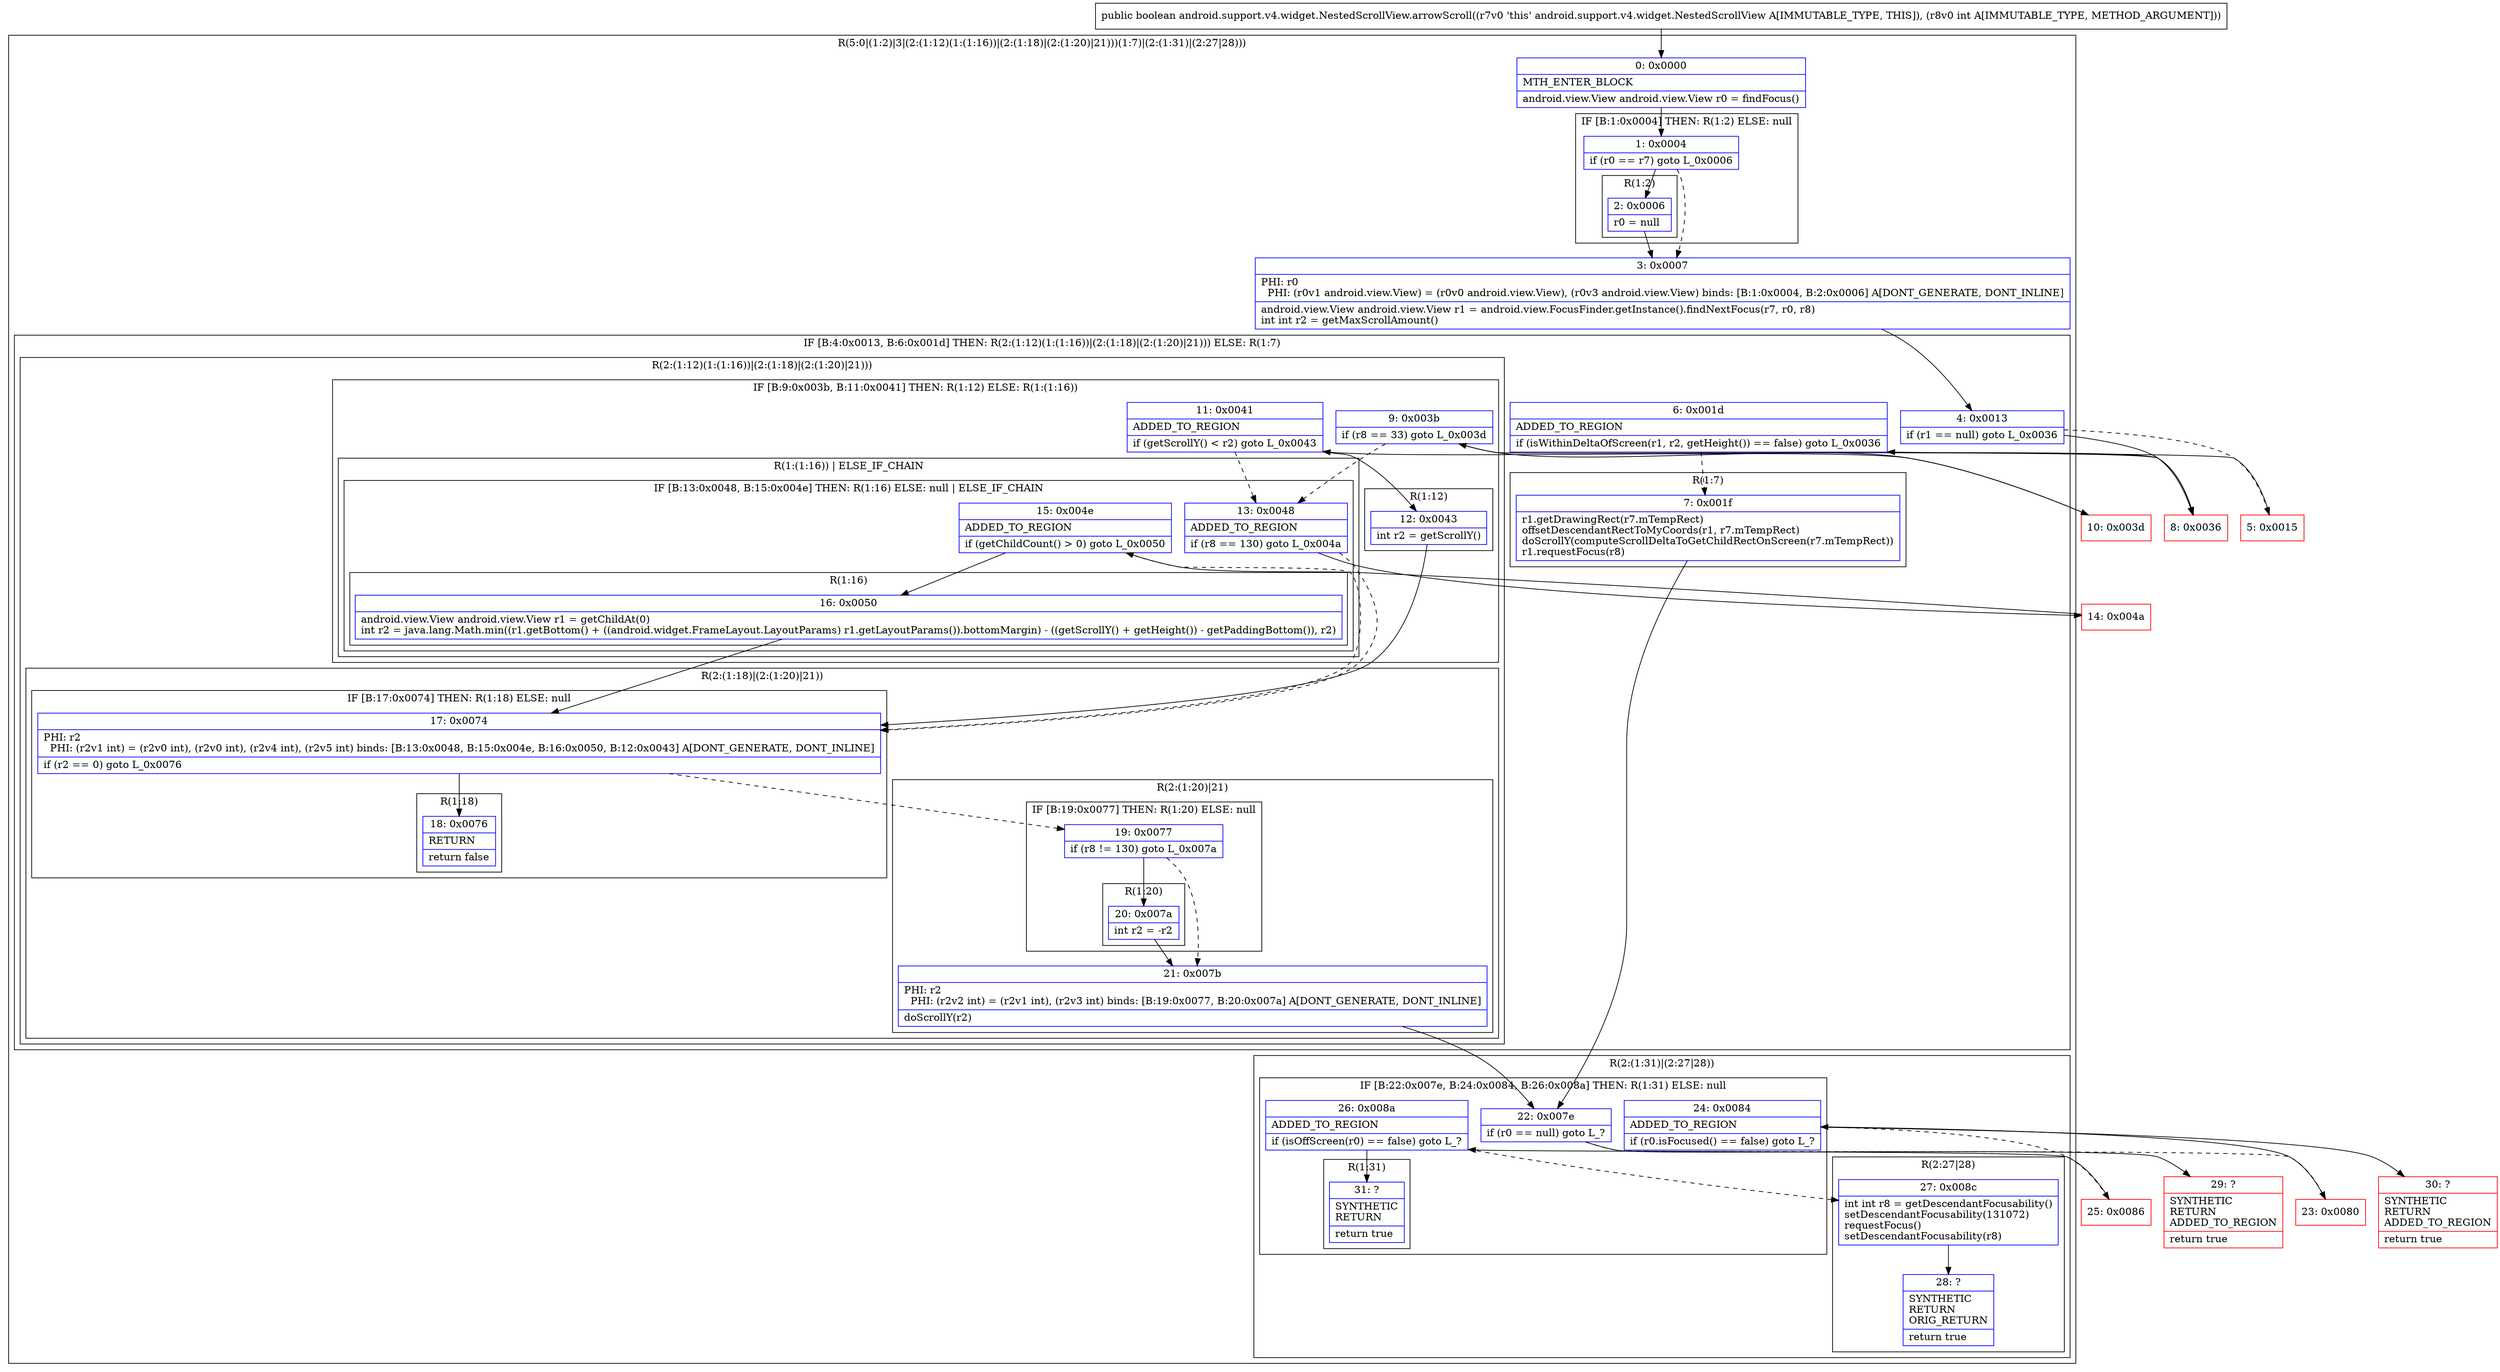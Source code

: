 digraph "CFG forandroid.support.v4.widget.NestedScrollView.arrowScroll(I)Z" {
subgraph cluster_Region_263520439 {
label = "R(5:0|(1:2)|3|(2:(1:12)(1:(1:16))|(2:(1:18)|(2:(1:20)|21)))(1:7)|(2:(1:31)|(2:27|28)))";
node [shape=record,color=blue];
Node_0 [shape=record,label="{0\:\ 0x0000|MTH_ENTER_BLOCK\l|android.view.View android.view.View r0 = findFocus()\l}"];
subgraph cluster_IfRegion_135190976 {
label = "IF [B:1:0x0004] THEN: R(1:2) ELSE: null";
node [shape=record,color=blue];
Node_1 [shape=record,label="{1\:\ 0x0004|if (r0 == r7) goto L_0x0006\l}"];
subgraph cluster_Region_763063383 {
label = "R(1:2)";
node [shape=record,color=blue];
Node_2 [shape=record,label="{2\:\ 0x0006|r0 = null\l}"];
}
}
Node_3 [shape=record,label="{3\:\ 0x0007|PHI: r0 \l  PHI: (r0v1 android.view.View) = (r0v0 android.view.View), (r0v3 android.view.View) binds: [B:1:0x0004, B:2:0x0006] A[DONT_GENERATE, DONT_INLINE]\l|android.view.View android.view.View r1 = android.view.FocusFinder.getInstance().findNextFocus(r7, r0, r8)\lint int r2 = getMaxScrollAmount()\l}"];
subgraph cluster_IfRegion_781561827 {
label = "IF [B:4:0x0013, B:6:0x001d] THEN: R(2:(1:12)(1:(1:16))|(2:(1:18)|(2:(1:20)|21))) ELSE: R(1:7)";
node [shape=record,color=blue];
Node_4 [shape=record,label="{4\:\ 0x0013|if (r1 == null) goto L_0x0036\l}"];
Node_6 [shape=record,label="{6\:\ 0x001d|ADDED_TO_REGION\l|if (isWithinDeltaOfScreen(r1, r2, getHeight()) == false) goto L_0x0036\l}"];
subgraph cluster_Region_73575816 {
label = "R(2:(1:12)(1:(1:16))|(2:(1:18)|(2:(1:20)|21)))";
node [shape=record,color=blue];
subgraph cluster_IfRegion_852065930 {
label = "IF [B:9:0x003b, B:11:0x0041] THEN: R(1:12) ELSE: R(1:(1:16))";
node [shape=record,color=blue];
Node_9 [shape=record,label="{9\:\ 0x003b|if (r8 == 33) goto L_0x003d\l}"];
Node_11 [shape=record,label="{11\:\ 0x0041|ADDED_TO_REGION\l|if (getScrollY() \< r2) goto L_0x0043\l}"];
subgraph cluster_Region_965073391 {
label = "R(1:12)";
node [shape=record,color=blue];
Node_12 [shape=record,label="{12\:\ 0x0043|int r2 = getScrollY()\l}"];
}
subgraph cluster_Region_746874432 {
label = "R(1:(1:16)) | ELSE_IF_CHAIN\l";
node [shape=record,color=blue];
subgraph cluster_IfRegion_707643746 {
label = "IF [B:13:0x0048, B:15:0x004e] THEN: R(1:16) ELSE: null | ELSE_IF_CHAIN\l";
node [shape=record,color=blue];
Node_13 [shape=record,label="{13\:\ 0x0048|ADDED_TO_REGION\l|if (r8 == 130) goto L_0x004a\l}"];
Node_15 [shape=record,label="{15\:\ 0x004e|ADDED_TO_REGION\l|if (getChildCount() \> 0) goto L_0x0050\l}"];
subgraph cluster_Region_980190198 {
label = "R(1:16)";
node [shape=record,color=blue];
Node_16 [shape=record,label="{16\:\ 0x0050|android.view.View android.view.View r1 = getChildAt(0)\lint r2 = java.lang.Math.min((r1.getBottom() + ((android.widget.FrameLayout.LayoutParams) r1.getLayoutParams()).bottomMargin) \- ((getScrollY() + getHeight()) \- getPaddingBottom()), r2)\l}"];
}
}
}
}
subgraph cluster_Region_970947024 {
label = "R(2:(1:18)|(2:(1:20)|21))";
node [shape=record,color=blue];
subgraph cluster_IfRegion_933610674 {
label = "IF [B:17:0x0074] THEN: R(1:18) ELSE: null";
node [shape=record,color=blue];
Node_17 [shape=record,label="{17\:\ 0x0074|PHI: r2 \l  PHI: (r2v1 int) = (r2v0 int), (r2v0 int), (r2v4 int), (r2v5 int) binds: [B:13:0x0048, B:15:0x004e, B:16:0x0050, B:12:0x0043] A[DONT_GENERATE, DONT_INLINE]\l|if (r2 == 0) goto L_0x0076\l}"];
subgraph cluster_Region_683711886 {
label = "R(1:18)";
node [shape=record,color=blue];
Node_18 [shape=record,label="{18\:\ 0x0076|RETURN\l|return false\l}"];
}
}
subgraph cluster_Region_1770553987 {
label = "R(2:(1:20)|21)";
node [shape=record,color=blue];
subgraph cluster_IfRegion_662259888 {
label = "IF [B:19:0x0077] THEN: R(1:20) ELSE: null";
node [shape=record,color=blue];
Node_19 [shape=record,label="{19\:\ 0x0077|if (r8 != 130) goto L_0x007a\l}"];
subgraph cluster_Region_650409396 {
label = "R(1:20)";
node [shape=record,color=blue];
Node_20 [shape=record,label="{20\:\ 0x007a|int r2 = \-r2\l}"];
}
}
Node_21 [shape=record,label="{21\:\ 0x007b|PHI: r2 \l  PHI: (r2v2 int) = (r2v1 int), (r2v3 int) binds: [B:19:0x0077, B:20:0x007a] A[DONT_GENERATE, DONT_INLINE]\l|doScrollY(r2)\l}"];
}
}
}
subgraph cluster_Region_1492809650 {
label = "R(1:7)";
node [shape=record,color=blue];
Node_7 [shape=record,label="{7\:\ 0x001f|r1.getDrawingRect(r7.mTempRect)\loffsetDescendantRectToMyCoords(r1, r7.mTempRect)\ldoScrollY(computeScrollDeltaToGetChildRectOnScreen(r7.mTempRect))\lr1.requestFocus(r8)\l}"];
}
}
subgraph cluster_Region_1666970596 {
label = "R(2:(1:31)|(2:27|28))";
node [shape=record,color=blue];
subgraph cluster_IfRegion_159557340 {
label = "IF [B:22:0x007e, B:24:0x0084, B:26:0x008a] THEN: R(1:31) ELSE: null";
node [shape=record,color=blue];
Node_22 [shape=record,label="{22\:\ 0x007e|if (r0 == null) goto L_?\l}"];
Node_24 [shape=record,label="{24\:\ 0x0084|ADDED_TO_REGION\l|if (r0.isFocused() == false) goto L_?\l}"];
Node_26 [shape=record,label="{26\:\ 0x008a|ADDED_TO_REGION\l|if (isOffScreen(r0) == false) goto L_?\l}"];
subgraph cluster_Region_562567078 {
label = "R(1:31)";
node [shape=record,color=blue];
Node_31 [shape=record,label="{31\:\ ?|SYNTHETIC\lRETURN\l|return true\l}"];
}
}
subgraph cluster_Region_2127914236 {
label = "R(2:27|28)";
node [shape=record,color=blue];
Node_27 [shape=record,label="{27\:\ 0x008c|int int r8 = getDescendantFocusability()\lsetDescendantFocusability(131072)\lrequestFocus()\lsetDescendantFocusability(r8)\l}"];
Node_28 [shape=record,label="{28\:\ ?|SYNTHETIC\lRETURN\lORIG_RETURN\l|return true\l}"];
}
}
}
Node_5 [shape=record,color=red,label="{5\:\ 0x0015}"];
Node_8 [shape=record,color=red,label="{8\:\ 0x0036}"];
Node_10 [shape=record,color=red,label="{10\:\ 0x003d}"];
Node_14 [shape=record,color=red,label="{14\:\ 0x004a}"];
Node_23 [shape=record,color=red,label="{23\:\ 0x0080}"];
Node_25 [shape=record,color=red,label="{25\:\ 0x0086}"];
Node_29 [shape=record,color=red,label="{29\:\ ?|SYNTHETIC\lRETURN\lADDED_TO_REGION\l|return true\l}"];
Node_30 [shape=record,color=red,label="{30\:\ ?|SYNTHETIC\lRETURN\lADDED_TO_REGION\l|return true\l}"];
MethodNode[shape=record,label="{public boolean android.support.v4.widget.NestedScrollView.arrowScroll((r7v0 'this' android.support.v4.widget.NestedScrollView A[IMMUTABLE_TYPE, THIS]), (r8v0 int A[IMMUTABLE_TYPE, METHOD_ARGUMENT])) }"];
MethodNode -> Node_0;
Node_0 -> Node_1;
Node_1 -> Node_2;
Node_1 -> Node_3[style=dashed];
Node_2 -> Node_3;
Node_3 -> Node_4;
Node_4 -> Node_5[style=dashed];
Node_4 -> Node_8;
Node_6 -> Node_7[style=dashed];
Node_6 -> Node_8;
Node_9 -> Node_10;
Node_9 -> Node_13[style=dashed];
Node_11 -> Node_12;
Node_11 -> Node_13[style=dashed];
Node_12 -> Node_17;
Node_13 -> Node_14;
Node_13 -> Node_17[style=dashed];
Node_15 -> Node_16;
Node_15 -> Node_17[style=dashed];
Node_16 -> Node_17;
Node_17 -> Node_18;
Node_17 -> Node_19[style=dashed];
Node_19 -> Node_20;
Node_19 -> Node_21[style=dashed];
Node_20 -> Node_21;
Node_21 -> Node_22;
Node_7 -> Node_22;
Node_22 -> Node_23[style=dashed];
Node_22 -> Node_29;
Node_24 -> Node_25[style=dashed];
Node_24 -> Node_30;
Node_26 -> Node_27[style=dashed];
Node_26 -> Node_31;
Node_27 -> Node_28;
Node_5 -> Node_6;
Node_8 -> Node_9;
Node_10 -> Node_11;
Node_14 -> Node_15;
Node_23 -> Node_24;
Node_25 -> Node_26;
}

